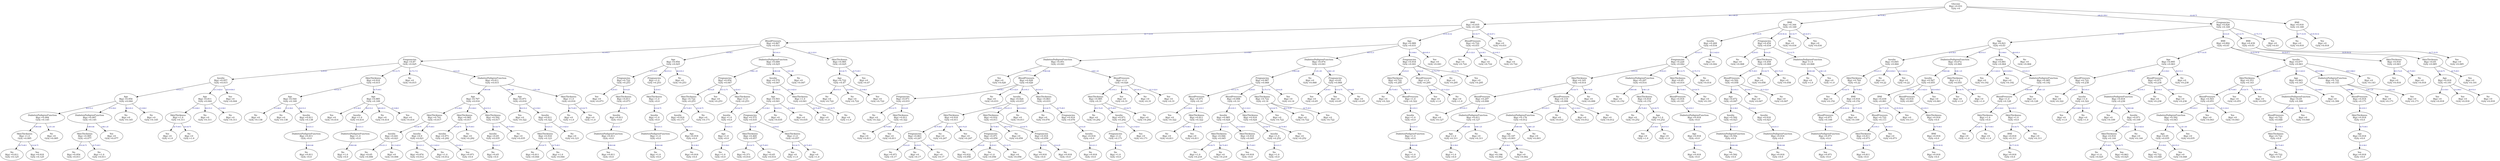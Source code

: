 // The Round Table
digraph "diabetes decision tree" {
	b [label="BMI
B(p) =0.935
G(A) =0.169"]
	a [label="Glucose
B(p) =0.931
G(A) =0"]
	a -> b [label="99.5-149.25" fontcolor=darkblue fontsize=10]
	c [label="BMI
B(p) =0.344
G(A) =0.169"]
	a [label="Glucose
B(p) =0.931
G(A) =0"]
	a -> c [label="49.75-99.5" fontcolor=darkblue fontsize=10]
	d [label="Pregnancies
B(p) =0.826
G(A) =0.169"]
	a [label="Glucose
B(p) =0.931
G(A) =0"]
	a -> d [label="149.25-199.0" fontcolor=darkblue fontsize=10]
	e [label="BMI
B(p) =0.918
G(A) =0.169"]
	a [label="Glucose
B(p) =0.931
G(A) =0"]
	a -> e [label="0.0-49.75" fontcolor=darkblue fontsize=10]
	f [label="BloodPressure
B(p) =0.867
G(A) =0.031"]
	b -> f [label="16.77-33.55" fontcolor=darkblue fontsize=10]
	g [label="Age
B(p) =0.989
G(A) =0.031"]
	b -> g [label="33.55-50.32" fontcolor=darkblue fontsize=10]
	h [label="BloodPressure
B(p) =0.722
G(A) =0.031"]
	b -> h [label="0.0-16.77" fontcolor=darkblue fontsize=10]
	i [label="Yes
B(p) =0
G(A) =0.031"]
	b -> i [label="50.32-67.1" fontcolor=darkblue fontsize=10]
	j [label="Insulin
B(p) =0.269
G(A) =0.034"]
	c -> j [label="16.77-33.55" fontcolor=darkblue fontsize=10]
	k [label="Pregnancies
B(p) =0.454
G(A) =0.034"]
	c -> k [label="33.55-50.32" fontcolor=darkblue fontsize=10]
	l [label="No
B(p) =0
G(A) =0.034"]
	c -> l [label="0.0-16.77" fontcolor=darkblue fontsize=10]
	m [label="Yes
B(p) =0
G(A) =0.034"]
	c -> m [label="50.32-67.1" fontcolor=darkblue fontsize=10]
	n [label="Age
B(p) =0.821
G(A) =0.03"]
	d -> n [label="4.25-8.5" fontcolor=darkblue fontsize=10]
	o [label="BMI
B(p) =0.892
G(A) =0.03"]
	d -> o [label="0.0-4.25" fontcolor=darkblue fontsize=10]
	p [label="BMI
B(p) =0.439
G(A) =0.03"]
	d -> p [label="8.5-12.75" fontcolor=darkblue fontsize=10]
	q [label="Yes
B(p) =0
G(A) =0.03"]
	d -> q [label="12.75-17.0" fontcolor=darkblue fontsize=10]
	r [label="No
B(p) =0
G(A) =0.918"]
	e -> r [label="16.77-33.55" fontcolor=darkblue fontsize=10]
	s [label="Yes
B(p) =0
G(A) =0.918"]
	e -> s [label="33.55-50.32" fontcolor=darkblue fontsize=10]
	t [label="Pregnancies
B(p) =0.87
G(A) =0.025"]
	f -> t [label="61.0-91.5" fontcolor=darkblue fontsize=10]
	u [label="Age
B(p) =0.954
G(A) =0.025"]
	f -> u [label="0.0-30.5" fontcolor=darkblue fontsize=10]
	v [label="DiabetesPedigreeFunction
B(p) =0.689
G(A) =0.025"]
	f -> v [label="30.5-61.0" fontcolor=darkblue fontsize=10]
	w [label="SkinThickness
B(p) =0.985
G(A) =0.025"]
	f -> w [label="91.5-122.0" fontcolor=darkblue fontsize=10]
	x [label="DiabetesPedigreeFunction
B(p) =0.951
G(A) =0.041"]
	g -> x [label="21.0-36.0" fontcolor=darkblue fontsize=10]
	y [label="DiabetesPedigreeFunction
B(p) =0.974
G(A) =0.041"]
	g -> y [label="36.0-51.0" fontcolor=darkblue fontsize=10]
	z [label="Pregnancies
B(p) =0.918
G(A) =0.041"]
	g -> z [label="51.0-66.0" fontcolor=darkblue fontsize=10]
	"{" [label="Yes
B(p) =0
G(A) =0.041"]
	g -> "{" [label="66.0-81.0" fontcolor=darkblue fontsize=10]
	"|" [label="Yes
B(p) =0
G(A) =0.722"]
	h -> "|" [label="91.5-122.0" fontcolor=darkblue fontsize=10]
	"}" [label="No
B(p) =0
G(A) =0.722"]
	h -> "}" [label="0.0-30.5" fontcolor=darkblue fontsize=10]
	"~" [label="No
B(p) =0
G(A) =0.722"]
	h -> "~" [label="61.0-91.5" fontcolor=darkblue fontsize=10]
	"" [label="Pregnancies
B(p) =0.229
G(A) =0.042"]
	j -> "" [label="0.0-211.5" fontcolor=darkblue fontsize=10]
	"" [label="Yes
B(p) =0
G(A) =0.042"]
	j -> "" [label="211.5-423.0" fontcolor=darkblue fontsize=10]
	"" [label="No
B(p) =0
G(A) =0.068"]
	k -> "" [label="4.25-8.5" fontcolor=darkblue fontsize=10]
	"" [label="SkinThickness
B(p) =0.459
G(A) =0.068"]
	k -> "" [label="0.0-4.25" fontcolor=darkblue fontsize=10]
	"" [label="DiabetesPedigreeFunction
B(p) =1.0
G(A) =0.068"]
	k -> "" [label="8.5-12.75" fontcolor=darkblue fontsize=10]
	"" [label="Insulin
B(p) =0.845
G(A) =0.064"]
	n -> "" [label="21.0-36.0" fontcolor=darkblue fontsize=10]
	"" [label="DiabetesPedigreeFunction
B(p) =0.672
G(A) =0.064"]
	n -> "" [label="36.0-51.0" fontcolor=darkblue fontsize=10]
	"" [label="Insulin
B(p) =0.881
G(A) =0.064"]
	n -> "" [label="51.0-66.0" fontcolor=darkblue fontsize=10]
	"" [label="No
B(p) =0
G(A) =0.064"]
	n -> "" [label="66.0-81.0" fontcolor=darkblue fontsize=10]
	"" [label="Age
B(p) =0.995
G(A) =0.063"]
	o -> "" [label="16.77-33.55" fontcolor=darkblue fontsize=10]
	"" [label="Insulin
B(p) =0.677
G(A) =0.063"]
	o -> "" [label="33.55-50.32" fontcolor=darkblue fontsize=10]
	"" [label="SkinThickness
B(p) =0.918
G(A) =0.063"]
	o -> "" [label="50.32-67.1" fontcolor=darkblue fontsize=10]
	"" [label="SkinThickness
B(p) =0.65
G(A) =0.085"]
	p -> "" [label="33.55-50.32" fontcolor=darkblue fontsize=10]
	"" [label="Yes
B(p) =0
G(A) =0.085"]
	p -> "" [label="16.77-33.55" fontcolor=darkblue fontsize=10]
	"" [label="Insulin
B(p) =0.957
G(A) =0.015"]
	t -> "" [label="4.25-8.5" fontcolor=darkblue fontsize=10]
	"" [label="SkinThickness
B(p) =0.918
G(A) =0.015"]
	t -> "" [label="8.5-12.75" fontcolor=darkblue fontsize=10]
	"" [label="No
B(p) =0
G(A) =0.015"]
	t -> "" [label="12.75-17.0" fontcolor=darkblue fontsize=10]
	"" [label="DiabetesPedigreeFunction
B(p) =0.811
G(A) =0.015"]
	t -> "" [label="0.0-4.25" fontcolor=darkblue fontsize=10]
	"" [label="Pregnancies
B(p) =0.722
G(A) =0.253"]
	u -> "" [label="21.0-36.0" fontcolor=darkblue fontsize=10]
	"" [label="Pregnancies
B(p) =1.0
G(A) =0.253"]
	u -> "" [label="36.0-51.0" fontcolor=darkblue fontsize=10]
	"" [label="No
B(p) =0
G(A) =0.253"]
	u -> "" [label="66.0-81.0" fontcolor=darkblue fontsize=10]
	"" [label="Pregnancies
B(p) =0.954
G(A) =0.047"]
	v -> "" [label="0.66-1.25" fontcolor=darkblue fontsize=10]
	"" [label="Insulin
B(p) =0.579
G(A) =0.047"]
	v -> "" [label="0.08-0.66" fontcolor=darkblue fontsize=10]
	"" [label="No
B(p) =0
G(A) =0.047"]
	v -> "" [label="1.25-1.83" fontcolor=darkblue fontsize=10]
	"" [label="Age
B(p) =0.722
G(A) =0.47"]
	w -> "" [label="0.0-24.75" fontcolor=darkblue fontsize=10]
	"" [label="Yes
B(p) =0
G(A) =0.47"]
	w -> "" [label="24.75-49.5" fontcolor=darkblue fontsize=10]
	"" [label="Yes
B(p) =0
G(A) =0.026"]
	x -> "" [label="1.83-2.42" fontcolor=darkblue fontsize=10]
	"" [label="BloodPressure
B(p) =0.928
G(A) =0.026"]
	x -> "" [label="0.08-0.66" fontcolor=darkblue fontsize=10]
	"" [label="BloodPressure
B(p) =1.0
G(A) =0.026"]
	x -> "" [label="0.66-1.25" fontcolor=darkblue fontsize=10]
	"" [label="Pregnancies
B(p) =0.987
G(A) =0.068"]
	y -> "" [label="0.08-0.66" fontcolor=darkblue fontsize=10]
	"" [label="No
B(p) =0
G(A) =0.068"]
	y -> "" [label="1.25-1.83" fontcolor=darkblue fontsize=10]
	"" [label="Pregnancies
B(p) =0.65
G(A) =0.068"]
	y -> "" [label="0.66-1.25" fontcolor=darkblue fontsize=10]
	"" [label="SkinThickness
B(p) =0.722
G(A) =0.295"]
	z -> "" [label="4.25-8.5" fontcolor=darkblue fontsize=10]
	" " [label="BloodPressure
B(p) =1.0
G(A) =0.295"]
	z -> " " [label="0.0-4.25" fontcolor=darkblue fontsize=10]
	"¡" [label="No
B(p) =0
G(A) =0.295"]
	z -> "¡" [label="12.75-17.0" fontcolor=darkblue fontsize=10]
	"¢" [label="Yes
B(p) =0
G(A) =0.295"]
	z -> "¢" [label="8.5-12.75" fontcolor=darkblue fontsize=10]
	"£" [label="SkinThickness
B(p) =0.165
G(A) =0.014"]
	"" -> "£" [label="0.0-4.25" fontcolor=darkblue fontsize=10]
	"¤" [label="DiabetesPedigreeFunction
B(p) =0.297
G(A) =0.014"]
	"" -> "¤" [label="4.25-8.5" fontcolor=darkblue fontsize=10]
	"¥" [label="SkinThickness
B(p) =0.65
G(A) =0.014"]
	"" -> "¥" [label="8.5-12.75" fontcolor=darkblue fontsize=10]
	"¦" [label="No
B(p) =0
G(A) =0.014"]
	"" -> "¦" [label="12.75-17.0" fontcolor=darkblue fontsize=10]
	"§" [label="BloodPressure
B(p) =0.592
G(A) =0.058"]
	"" -> "§" [label="24.75-49.5" fontcolor=darkblue fontsize=10]
	"¨" [label="No
B(p) =0
G(A) =0.058"]
	"" -> "¨" [label="0.0-24.75" fontcolor=darkblue fontsize=10]
	"©" [label="No
B(p) =0
G(A) =0.058"]
	"" -> "©" [label="49.5-74.25" fontcolor=darkblue fontsize=10]
	"ª" [label="No
B(p) =0
G(A) =1.0"]
	"" -> "ª" [label="0.08-0.66" fontcolor=darkblue fontsize=10]
	"«" [label="Yes
B(p) =0
G(A) =1.0"]
	"" -> "«" [label="0.66-1.25" fontcolor=darkblue fontsize=10]
	"¬" [label="SkinThickness
B(p) =0.764
G(A) =0.22"]
	"" -> "¬" [label="0.0-211.5" fontcolor=darkblue fontsize=10]
	"­" [label="No
B(p) =0
G(A) =0.22"]
	"" -> "­" [label="423.0-634.5" fontcolor=darkblue fontsize=10]
	"®" [label="Yes
B(p) =0
G(A) =0.22"]
	"" -> "®" [label="211.5-423.0" fontcolor=darkblue fontsize=10]
	"¯" [label="Insulin
B(p) =0.567
G(A) =0.055"]
	"" -> "¯" [label="0.08-0.66" fontcolor=darkblue fontsize=10]
	"°" [label="SkinThickness
B(p) =1.0
G(A) =0.055"]
	"" -> "°" [label="0.66-1.25" fontcolor=darkblue fontsize=10]
	"±" [label="Yes
B(p) =0
G(A) =0.192"]
	"" -> "±" [label="211.5-423.0" fontcolor=darkblue fontsize=10]
	"²" [label="Yes
B(p) =0
G(A) =0.192"]
	"" -> "²" [label="423.0-634.5" fontcolor=darkblue fontsize=10]
	"³" [label="DiabetesPedigreeFunction
B(p) =0.985
G(A) =0.192"]
	"" -> "³" [label="0.0-211.5" fontcolor=darkblue fontsize=10]
	"´" [label="BloodPressure
B(p) =0.722
G(A) =0.238"]
	"" -> "´" [label="51.0-66.0" fontcolor=darkblue fontsize=10]
	"µ" [label="BloodPressure
B(p) =0.971
G(A) =0.238"]
	"" -> "µ" [label="21.0-36.0" fontcolor=darkblue fontsize=10]
	"¶" [label="No
B(p) =0
G(A) =0.238"]
	"" -> "¶" [label="36.0-51.0" fontcolor=darkblue fontsize=10]
	"·" [label="SkinThickness
B(p) =0.353
G(A) =0.143"]
	"" -> "·" [label="0.0-211.5" fontcolor=darkblue fontsize=10]
	"¸" [label="Age
B(p) =0.863
G(A) =0.143"]
	"" -> "¸" [label="211.5-423.0" fontcolor=darkblue fontsize=10]
	"¹" [label="DiabetesPedigreeFunction
B(p) =0.722
G(A) =0.143"]
	"" -> "¹" [label="423.0-634.5" fontcolor=darkblue fontsize=10]
	"º" [label="No
B(p) =0
G(A) =0.143"]
	"" -> "º" [label="634.5-846.0" fontcolor=darkblue fontsize=10]
	"»" [label="Yes
B(p) =0
G(A) =0.918"]
	"" -> "»" [label="49.5-74.25" fontcolor=darkblue fontsize=10]
	"¼" [label="No
B(p) =0
G(A) =0.918"]
	"" -> "¼" [label="24.75-49.5" fontcolor=darkblue fontsize=10]
	"½" [label="Age
B(p) =0.918
G(A) =0.191"]
	"" -> "½" [label="0.0-24.75" fontcolor=darkblue fontsize=10]
	"¾" [label="Yes
B(p) =0
G(A) =0.191"]
	"" -> "¾" [label="24.75-49.5" fontcolor=darkblue fontsize=10]
	"¿" [label="Age
B(p) =0.954
G(A) =0.044"]
	"" -> "¿" [label="0.0-211.5" fontcolor=darkblue fontsize=10]
	"À" [label="Age
B(p) =0.811
G(A) =0.044"]
	"" -> "À" [label="211.5-423.0" fontcolor=darkblue fontsize=10]
	"Á" [label="Yes
B(p) =0
G(A) =0.044"]
	"" -> "Á" [label="423.0-634.5" fontcolor=darkblue fontsize=10]
	"Â" [label="Age
B(p) =0.544
G(A) =0.169"]
	"" -> "Â" [label="0.0-24.75" fontcolor=darkblue fontsize=10]
	"Ã" [label="Age
B(p) =0.985
G(A) =0.169"]
	"" -> "Ã" [label="24.75-49.5" fontcolor=darkblue fontsize=10]
	"Ä" [label="Age
B(p) =0.767
G(A) =0.016"]
	"" -> "Ä" [label="0.08-0.66" fontcolor=darkblue fontsize=10]
	"Å" [label="Age
B(p) =0.971
G(A) =0.016"]
	"" -> "Å" [label="0.66-1.25" fontcolor=darkblue fontsize=10]
	"Æ" [label="SkinThickness
B(p) =1.0
G(A) =0.016"]
	"" -> "Æ" [label="1.25-1.83" fontcolor=darkblue fontsize=10]
	"Ç" [label="Yes
B(p) =0
G(A) =0.073"]
	"" -> "Ç" [label="4.25-8.5" fontcolor=darkblue fontsize=10]
	"È" [label="SkinThickness
B(p) =0.811
G(A) =0.073"]
	"" -> "È" [label="0.0-4.25" fontcolor=darkblue fontsize=10]
	"É" [label="SkinThickness
B(p) =1.0
G(A) =0.0"]
	"" -> "É" [label="4.25-8.5" fontcolor=darkblue fontsize=10]
	"Ê" [label="SkinThickness
B(p) =0.722
G(A) =0.253"]
	"" -> "Ê" [label="0.0-4.25" fontcolor=darkblue fontsize=10]
	"Ë" [label="Yes
B(p) =0
G(A) =0.253"]
	"" -> "Ë" [label="8.5-12.75" fontcolor=darkblue fontsize=10]
	"Ì" [label="SkinThickness
B(p) =1.0
G(A) =0.253"]
	"" -> "Ì" [label="4.25-8.5" fontcolor=darkblue fontsize=10]
	"Í" [label="Age
B(p) =0.503
G(A) =0.041"]
	"" -> "Í" [label="0.0-211.5" fontcolor=darkblue fontsize=10]
	"Î" [label="SkinThickness
B(p) =1.0
G(A) =0.041"]
	"" -> "Î" [label="211.5-423.0" fontcolor=darkblue fontsize=10]
	"Ï" [label="No
B(p) =0
G(A) =0.722"]
	"" -> "Ï" [label="36.0-51.0" fontcolor=darkblue fontsize=10]
	"Ð" [label="No
B(p) =0
G(A) =0.722"]
	"" -> "Ð" [label="21.0-36.0" fontcolor=darkblue fontsize=10]
	"Ñ" [label="Yes
B(p) =0
G(A) =0.722"]
	"" -> "Ñ" [label="51.0-66.0" fontcolor=darkblue fontsize=10]
	"Ò" [label="Pregnancies
B(p) =0.971
G(A) =0.033"]
	"" -> "Ò" [label="0.0-30.5" fontcolor=darkblue fontsize=10]
	"Ó" [label="No
B(p) =0
G(A) =0.033"]
	"" -> "Ó" [label="91.5-122.0" fontcolor=darkblue fontsize=10]
	"Ô" [label="Insulin
B(p) =0.924
G(A) =0.033"]
	"" -> "Ô" [label="61.0-91.5" fontcolor=darkblue fontsize=10]
	"Õ" [label="SkinThickness
B(p) =0.863
G(A) =0.033"]
	"" -> "Õ" [label="30.5-61.0" fontcolor=darkblue fontsize=10]
	"Ö" [label="SkinThickness
B(p) =0.985
G(A) =0.31"]
	"" -> "Ö" [label="61.0-91.5" fontcolor=darkblue fontsize=10]
	"×" [label="Yes
B(p) =0
G(A) =0.31"]
	"" -> "×" [label="0.0-30.5" fontcolor=darkblue fontsize=10]
	"Ø" [label="No
B(p) =0
G(A) =0.31"]
	"" -> "Ø" [label="30.5-61.0" fontcolor=darkblue fontsize=10]
	"Ù" [label="Yes
B(p) =0
G(A) =0.31"]
	"" -> "Ù" [label="91.5-122.0" fontcolor=darkblue fontsize=10]
	"Ú" [label="BloodPressure
B(p) =0.971
G(A) =0.14"]
	"" -> "Ú" [label="8.5-12.75" fontcolor=darkblue fontsize=10]
	"Û" [label="BloodPressure
B(p) =0.998
G(A) =0.14"]
	"" -> "Û" [label="4.25-8.5" fontcolor=darkblue fontsize=10]
	"Ü" [label="SkinThickness
B(p) =0.722
G(A) =0.14"]
	"" -> "Ü" [label="12.75-17.0" fontcolor=darkblue fontsize=10]
	"Ý" [label="Yes
B(p) =0
G(A) =0.14"]
	"" -> "Ý" [label="0.0-4.25" fontcolor=darkblue fontsize=10]
	"Þ" [label="Yes
B(p) =0
G(A) =0.65"]
	"" -> "Þ" [label="4.25-8.5" fontcolor=darkblue fontsize=10]
	"ß" [label="Yes
B(p) =0
G(A) =0.65"]
	"" -> "ß" [label="8.5-12.75" fontcolor=darkblue fontsize=10]
	"à" [label="No
B(p) =0
G(A) =0.65"]
	"" -> "à" [label="0.0-4.25" fontcolor=darkblue fontsize=10]
	"á" [label="No
B(p) =0
G(A) =0.322"]
	"" -> "á" [label="24.75-49.5" fontcolor=darkblue fontsize=10]
	"â" [label="BloodPressure
B(p) =1.0
G(A) =0.322"]
	"" -> "â" [label="0.0-24.75" fontcolor=darkblue fontsize=10]
	"ã" [label="Yes
B(p) =0
G(A) =1.0"]
	" " -> "ã" [label="61.0-91.5" fontcolor=darkblue fontsize=10]
	"ä" [label="No
B(p) =0
G(A) =1.0"]
	" " -> "ä" [label="91.5-122.0" fontcolor=darkblue fontsize=10]
	"å" [label="BloodPressure
B(p) =0.297
G(A) =0.006"]
	"£" -> "å" [label="24.75-49.5" fontcolor=darkblue fontsize=10]
	"æ" [label="BloodPressure
B(p) =0.119
G(A) =0.006"]
	"£" -> "æ" [label="0.0-24.75" fontcolor=darkblue fontsize=10]
	"ç" [label="No
B(p) =0
G(A) =0.006"]
	"£" -> "ç" [label="49.5-74.25" fontcolor=darkblue fontsize=10]
	"è" [label="No
B(p) =0
G(A) =0.152"]
	"¤" -> "è" [label="0.08-0.66" fontcolor=darkblue fontsize=10]
	"é" [label="SkinThickness
B(p) =0.918
G(A) =0.152"]
	"¤" -> "é" [label="0.66-1.25" fontcolor=darkblue fontsize=10]
	"ê" [label="BloodPressure
B(p) =0.918
G(A) =0.191"]
	"¥" -> "ê" [label="24.75-49.5" fontcolor=darkblue fontsize=10]
	"ë" [label="No
B(p) =0
G(A) =0.191"]
	"¥" -> "ë" [label="0.0-24.75" fontcolor=darkblue fontsize=10]
	"ì" [label="Age
B(p) =0.672
G(A) =0.047"]
	"§" -> "ì" [label="61.0-91.5" fontcolor=darkblue fontsize=10]
	"í" [label="No
B(p) =0
G(A) =0.047"]
	"§" -> "í" [label="30.5-61.0" fontcolor=darkblue fontsize=10]
	"î" [label="No
B(p) =0
G(A) =0.047"]
	"§" -> "î" [label="91.5-122.0" fontcolor=darkblue fontsize=10]
	"ï" [label="Yes
B(p) =0
G(A) =0.152"]
	"¬" -> "ï" [label="0.0-24.75" fontcolor=darkblue fontsize=10]
	"ð" [label="BMI
B(p) =0.918
G(A) =0.152"]
	"¬" -> "ð" [label="24.75-49.5" fontcolor=darkblue fontsize=10]
	"ñ" [label="BMI
B(p) =0.439
G(A) =0.061"]
	"¯" -> "ñ" [label="0.0-211.5" fontcolor=darkblue fontsize=10]
	"ò" [label="BloodPressure
B(p) =0.918
G(A) =0.061"]
	"¯" -> "ò" [label="211.5-423.0" fontcolor=darkblue fontsize=10]
	"ó" [label="Yes
B(p) =0
G(A) =0.061"]
	"¯" -> "ó" [label="423.0-634.5" fontcolor=darkblue fontsize=10]
	"ô" [label="Yes
B(p) =0
G(A) =1.0"]
	"°" -> "ô" [label="0.0-24.75" fontcolor=darkblue fontsize=10]
	"õ" [label="No
B(p) =0
G(A) =1.0"]
	"°" -> "õ" [label="24.75-49.5" fontcolor=darkblue fontsize=10]
	"ö" [label="BloodPressure
B(p) =1.0
G(A) =0.128"]
	"³" -> "ö" [label="0.08-0.66" fontcolor=darkblue fontsize=10]
	"÷" [label="Yes
B(p) =0
G(A) =0.128"]
	"³" -> "÷" [label="0.66-1.25" fontcolor=darkblue fontsize=10]
	"ø" [label="Yes
B(p) =0
G(A) =0.322"]
	"´" -> "ø" [label="61.0-91.5" fontcolor=darkblue fontsize=10]
	"ù" [label="Insulin
B(p) =1.0
G(A) =0.322"]
	"´" -> "ù" [label="30.5-61.0" fontcolor=darkblue fontsize=10]
	"ú" [label="DiabetesPedigreeFunction
B(p) =0.918
G(A) =0.236"]
	"µ" -> "ú" [label="61.0-91.5" fontcolor=darkblue fontsize=10]
	"û" [label="No
B(p) =0
G(A) =0.236"]
	"µ" -> "û" [label="30.5-61.0" fontcolor=darkblue fontsize=10]
	"ü" [label="Yes
B(p) =0
G(A) =0.236"]
	"µ" -> "ü" [label="0.0-30.5" fontcolor=darkblue fontsize=10]
	"ý" [label="BloodPressure
B(p) =0.503
G(A) =0.051"]
	"·" -> "ý" [label="24.75-49.5" fontcolor=darkblue fontsize=10]
	"þ" [label="Yes
B(p) =0
G(A) =0.051"]
	"·" -> "þ" [label="0.0-24.75" fontcolor=darkblue fontsize=10]
	"ÿ" [label="Yes
B(p) =0
G(A) =0.051"]
	"·" -> "ÿ" [label="74.25-99.0" fontcolor=darkblue fontsize=10]
	"Ā" [label="DiabetesPedigreeFunction
B(p) =0.65
G(A) =0.306"]
	"¸" -> "Ā" [label="21.0-36.0" fontcolor=darkblue fontsize=10]
	"ā" [label="No
B(p) =0
G(A) =0.306"]
	"¸" -> "ā" [label="51.0-66.0" fontcolor=darkblue fontsize=10]
	"Ă" [label="BloodPressure
B(p) =0.918
G(A) =0.171"]
	"¹" -> "Ă" [label="0.08-0.66" fontcolor=darkblue fontsize=10]
	"ă" [label="Yes
B(p) =0
G(A) =0.171"]
	"¹" -> "ă" [label="0.66-1.25" fontcolor=darkblue fontsize=10]
	"Ą" [label="Yes
B(p) =0
G(A) =0.171"]
	"¹" -> "Ą" [label="1.83-2.42" fontcolor=darkblue fontsize=10]
	"ą" [label="Yes
B(p) =0
G(A) =0.918"]
	"½" -> "ą" [label="21.0-36.0" fontcolor=darkblue fontsize=10]
	"Ć" [label="Yes
B(p) =0
G(A) =0.918"]
	"½" -> "Ć" [label="51.0-66.0" fontcolor=darkblue fontsize=10]
	"ć" [label="No
B(p) =0
G(A) =0.918"]
	"½" -> "ć" [label="36.0-51.0" fontcolor=darkblue fontsize=10]
	"Ĉ" [label="DiabetesPedigreeFunction
B(p) =0.994
G(A) =0.145"]
	"¿" -> "Ĉ" [label="36.0-51.0" fontcolor=darkblue fontsize=10]
	"ĉ" [label="DiabetesPedigreeFunction
B(p) =0.997
G(A) =0.145"]
	"¿" -> "ĉ" [label="21.0-36.0" fontcolor=darkblue fontsize=10]
	"Ċ" [label="No
B(p) =0
G(A) =0.145"]
	"¿" -> "Ċ" [label="66.0-81.0" fontcolor=darkblue fontsize=10]
	"ċ" [label="No
B(p) =0
G(A) =0.145"]
	"¿" -> "ċ" [label="51.0-66.0" fontcolor=darkblue fontsize=10]
	"Č" [label="SkinThickness
B(p) =1.0
G(A) =0.311"]
	"À" -> "Č" [label="51.0-66.0" fontcolor=darkblue fontsize=10]
	"č" [label="No
B(p) =0
G(A) =0.311"]
	"À" -> "č" [label="36.0-51.0" fontcolor=darkblue fontsize=10]
	"Ď" [label="No
B(p) =0
G(A) =0.311"]
	"À" -> "Ď" [label="21.0-36.0" fontcolor=darkblue fontsize=10]
	"ď" [label="No
B(p) =0
G(A) =0.138"]
	"Â" -> "ď" [label="51.0-66.0" fontcolor=darkblue fontsize=10]
	"Đ" [label="No
B(p) =0
G(A) =0.138"]
	"Â" -> "Đ" [label="21.0-36.0" fontcolor=darkblue fontsize=10]
	"đ" [label="Insulin
B(p) =0.811
G(A) =0.138"]
	"Â" -> "đ" [label="36.0-51.0" fontcolor=darkblue fontsize=10]
	"Ē" [label="Yes
B(p) =0
G(A) =0.414"]
	"Ã" -> "Ē" [label="21.0-36.0" fontcolor=darkblue fontsize=10]
	"ē" [label="Insulin
B(p) =1.0
G(A) =0.414"]
	"Ã" -> "ē" [label="36.0-51.0" fontcolor=darkblue fontsize=10]
	"Ĕ" [label="No
B(p) =0
G(A) =0.414"]
	"Ã" -> "Ĕ" [label="66.0-81.0" fontcolor=darkblue fontsize=10]
	"ĕ" [label="Yes
B(p) =0
G(A) =0.414"]
	"Ã" -> "ĕ" [label="51.0-66.0" fontcolor=darkblue fontsize=10]
	"Ė" [label="SkinThickness
B(p) =0.741
G(A) =0.017"]
	"Ä" -> "Ė" [label="21.0-36.0" fontcolor=darkblue fontsize=10]
	"ė" [label="SkinThickness
B(p) =0.985
G(A) =0.017"]
	"Ä" -> "ė" [label="51.0-66.0" fontcolor=darkblue fontsize=10]
	"Ę" [label="SkinThickness
B(p) =0.592
G(A) =0.017"]
	"Ä" -> "Ę" [label="36.0-51.0" fontcolor=darkblue fontsize=10]
	"ę" [label="Yes
B(p) =0
G(A) =0.322"]
	"Å" -> "ę" [label="36.0-51.0" fontcolor=darkblue fontsize=10]
	"Ě" [label="Insulin
B(p) =0.811
G(A) =0.322"]
	"Å" -> "Ě" [label="21.0-36.0" fontcolor=darkblue fontsize=10]
	"ě" [label="No
B(p) =0
G(A) =1.0"]
	"Æ" -> "ě" [label="24.75-49.5" fontcolor=darkblue fontsize=10]
	"Ĝ" [label="Yes
B(p) =0
G(A) =1.0"]
	"Æ" -> "Ĝ" [label="0.0-24.75" fontcolor=darkblue fontsize=10]
	"ĝ" [label="Insulin
B(p) =0.811
G(A) =0.0"]
	"È" -> "ĝ" [label="0.0-24.75" fontcolor=darkblue fontsize=10]
	"Ğ" [label="Insulin
B(p) =1.0
G(A) =0.0"]
	"É" -> "Ğ" [label="0.0-24.75" fontcolor=darkblue fontsize=10]
	"ğ" [label="Insulin
B(p) =0.918
G(A) =0.171"]
	"Ê" -> "ğ" [label="24.75-49.5" fontcolor=darkblue fontsize=10]
	"Ġ" [label="No
B(p) =0
G(A) =0.171"]
	"Ê" -> "Ġ" [label="0.0-24.75" fontcolor=darkblue fontsize=10]
	"ġ" [label="Insulin
B(p) =1.0
G(A) =0.0"]
	"Ì" -> "ġ" [label="0.0-24.75" fontcolor=darkblue fontsize=10]
	"Ģ" [label="Pregnancies
B(p) =0.575
G(A) =0.035"]
	"Í" -> "Ģ" [label="21.0-36.0" fontcolor=darkblue fontsize=10]
	"ģ" [label="No
B(p) =0
G(A) =0.035"]
	"Í" -> "ģ" [label="36.0-51.0" fontcolor=darkblue fontsize=10]
	"Ĥ" [label="No
B(p) =0
G(A) =0.035"]
	"Í" -> "Ĥ" [label="51.0-66.0" fontcolor=darkblue fontsize=10]
	"ĥ" [label="Yes
B(p) =0
G(A) =1.0"]
	"Î" -> "ĥ" [label="24.75-49.5" fontcolor=darkblue fontsize=10]
	"Ħ" [label="No
B(p) =0
G(A) =1.0"]
	"Î" -> "Ħ" [label="0.0-24.75" fontcolor=darkblue fontsize=10]
	"ħ" [label="No
B(p) =0
G(A) =0.322"]
	"Ò" -> "ħ" [label="8.5-12.75" fontcolor=darkblue fontsize=10]
	"Ĩ" [label="SkinThickness
B(p) =0.811
G(A) =0.322"]
	"Ò" -> "Ĩ" [label="0.0-4.25" fontcolor=darkblue fontsize=10]
	"ĩ" [label="SkinThickness
B(p) =0.918
G(A) =0.011"]
	"Ô" -> "ĩ" [label="211.5-423.0" fontcolor=darkblue fontsize=10]
	"Ī" [label="SkinThickness
B(p) =0.932
G(A) =0.011"]
	"Ô" -> "Ī" [label="0.0-211.5" fontcolor=darkblue fontsize=10]
	"ī" [label="No
B(p) =0
G(A) =0.011"]
	"Ô" -> "ī" [label="423.0-634.5" fontcolor=darkblue fontsize=10]
	"Ĭ" [label="No
B(p) =0
G(A) =0.076"]
	"Õ" -> "Ĭ" [label="0.0-24.75" fontcolor=darkblue fontsize=10]
	"ĭ" [label="Pregnancies
B(p) =0.918
G(A) =0.076"]
	"Õ" -> "ĭ" [label="24.75-49.5" fontcolor=darkblue fontsize=10]
	"Į" [label="No
B(p) =0
G(A) =0.292"]
	"Ö" -> "Į" [label="49.5-74.25" fontcolor=darkblue fontsize=10]
	"į" [label="Insulin
B(p) =0.971
G(A) =0.292"]
	"Ö" -> "į" [label="24.75-49.5" fontcolor=darkblue fontsize=10]
	"İ" [label="No
B(p) =0
G(A) =0.292"]
	"Ö" -> "İ" [label="0.0-24.75" fontcolor=darkblue fontsize=10]
	"ı" [label="Yes
B(p) =0
G(A) =0.322"]
	"Ú" -> "ı" [label="91.5-122.0" fontcolor=darkblue fontsize=10]
	"Ĳ" [label="SkinThickness
B(p) =0.811
G(A) =0.322"]
	"Ú" -> "Ĳ" [label="61.0-91.5" fontcolor=darkblue fontsize=10]
	"ĳ" [label="Insulin
B(p) =0.985
G(A) =0.024"]
	"Û" -> "ĳ" [label="61.0-91.5" fontcolor=darkblue fontsize=10]
	"Ĵ" [label="SkinThickness
B(p) =0.918
G(A) =0.024"]
	"Û" -> "Ĵ" [label="91.5-122.0" fontcolor=darkblue fontsize=10]
	"ĵ" [label="Yes
B(p) =0
G(A) =0.722"]
	"Ü" -> "ĵ" [label="0.0-24.75" fontcolor=darkblue fontsize=10]
	"Ķ" [label="No
B(p) =0
G(A) =0.722"]
	"Ü" -> "Ķ" [label="49.5-74.25" fontcolor=darkblue fontsize=10]
	"ķ" [label="Yes
B(p) =0
G(A) =0.722"]
	"Ü" -> "ķ" [label="24.75-49.5" fontcolor=darkblue fontsize=10]
	"ĸ" [label="Insulin
B(p) =1.0
G(A) =0.0"]
	"â" -> "ĸ" [label="61.0-91.5" fontcolor=darkblue fontsize=10]
	"Ĺ" [label="No
B(p) =0
G(A) =0.127"]
	"å" -> "Ĺ" [label="61.0-91.5" fontcolor=darkblue fontsize=10]
	"ĺ" [label="DiabetesPedigreeFunction
B(p) =0.811
G(A) =0.127"]
	"å" -> "ĺ" [label="30.5-61.0" fontcolor=darkblue fontsize=10]
	"Ļ" [label="DiabetesPedigreeFunction
B(p) =0.176
G(A) =0.012"]
	"æ" -> "Ļ" [label="61.0-91.5" fontcolor=darkblue fontsize=10]
	"ļ" [label="No
B(p) =0
G(A) =0.012"]
	"æ" -> "ļ" [label="30.5-61.0" fontcolor=darkblue fontsize=10]
	"Ľ" [label="No
B(p) =0
G(A) =0.012"]
	"æ" -> "Ľ" [label="91.5-122.0" fontcolor=darkblue fontsize=10]
	"ľ" [label="No
B(p) =0
G(A) =0.012"]
	"æ" -> "ľ" [label="0.0-30.5" fontcolor=darkblue fontsize=10]
	"Ŀ" [label="No
B(p) =0
G(A) =0.252"]
	"é" -> "Ŀ" [label="24.75-49.5" fontcolor=darkblue fontsize=10]
	"ŀ" [label="Age
B(p) =1.0
G(A) =0.252"]
	"é" -> "ŀ" [label="0.0-24.75" fontcolor=darkblue fontsize=10]
	"Ł" [label="DiabetesPedigreeFunction
B(p) =0.918
G(A) =0.0"]
	"ê" -> "Ł" [label="61.0-91.5" fontcolor=darkblue fontsize=10]
	"ł" [label="Insulin
B(p) =0.592
G(A) =0.023"]
	"ì" -> "ł" [label="21.0-36.0" fontcolor=darkblue fontsize=10]
	"Ń" [label="Insulin
B(p) =0.918
G(A) =0.023"]
	"ì" -> "Ń" [label="36.0-51.0" fontcolor=darkblue fontsize=10]
	"ń" [label="BloodPressure
B(p) =0.971
G(A) =0.109"]
	"ð" -> "ń" [label="33.55-50.32" fontcolor=darkblue fontsize=10]
	"Ņ" [label="Yes
B(p) =0
G(A) =0.109"]
	"ð" -> "Ņ" [label="16.77-33.55" fontcolor=darkblue fontsize=10]
	"ņ" [label="BloodPressure
B(p) =0.722
G(A) =0.111"]
	"ñ" -> "ņ" [label="16.77-33.55" fontcolor=darkblue fontsize=10]
	"Ň" [label="Yes
B(p) =0
G(A) =0.111"]
	"ñ" -> "Ň" [label="33.55-50.32" fontcolor=darkblue fontsize=10]
	"ň" [label="SkinThickness
B(p) =0.918
G(A) =0.0"]
	"ò" -> "ň" [label="61.0-91.5" fontcolor=darkblue fontsize=10]
	"ŉ" [label="SkinThickness
B(p) =1.0
G(A) =0.0"]
	"ö" -> "ŉ" [label="91.5-122.0" fontcolor=darkblue fontsize=10]
	"Ŋ" [label="SkinThickness
B(p) =1.0
G(A) =0.0"]
	"ö" -> "Ŋ" [label="61.0-91.5" fontcolor=darkblue fontsize=10]
	"ŋ" [label="Yes
B(p) =0
G(A) =1.0"]
	"ù" -> "ŋ" [label="634.5-846.0" fontcolor=darkblue fontsize=10]
	"Ō" [label="No
B(p) =0
G(A) =1.0"]
	"ù" -> "Ō" [label="0.0-211.5" fontcolor=darkblue fontsize=10]
	"ō" [label="Yes
B(p) =0
G(A) =0.109"]
	"ú" -> "ō" [label="0.66-1.25" fontcolor=darkblue fontsize=10]
	"Ŏ" [label="Insulin
B(p) =0.971
G(A) =0.109"]
	"ú" -> "Ŏ" [label="0.08-0.66" fontcolor=darkblue fontsize=10]
	"ŏ" [label="DiabetesPedigreeFunction
B(p) =0.592
G(A) =0.043"]
	"ý" -> "ŏ" [label="61.0-91.5" fontcolor=darkblue fontsize=10]
	"Ő" [label="Yes
B(p) =0
G(A) =0.043"]
	"ý" -> "Ő" [label="30.5-61.0" fontcolor=darkblue fontsize=10]
	"ő" [label="Yes
B(p) =0
G(A) =0.043"]
	"ý" -> "ő" [label="91.5-122.0" fontcolor=darkblue fontsize=10]
	"Œ" [label="BloodPressure
B(p) =0.722
G(A) =0.048"]
	"Ā" -> "Œ" [label="0.08-0.66" fontcolor=darkblue fontsize=10]
	"œ" [label="Yes
B(p) =0
G(A) =0.048"]
	"Ā" -> "œ" [label="0.66-1.25" fontcolor=darkblue fontsize=10]
	"Ŕ" [label="SkinThickness
B(p) =0.918
G(A) =0.0"]
	"Ă" -> "Ŕ" [label="61.0-91.5" fontcolor=darkblue fontsize=10]
	"ŕ" [label="SkinThickness
B(p) =1.0
G(A) =0.085"]
	"Ĉ" -> "ŕ" [label="0.08-0.66" fontcolor=darkblue fontsize=10]
	"Ŗ" [label="No
B(p) =0
G(A) =0.085"]
	"Ĉ" -> "Ŗ" [label="1.25-1.83" fontcolor=darkblue fontsize=10]
	"ŗ" [label="SkinThickness
B(p) =0.985
G(A) =0.077"]
	"ĉ" -> "ŗ" [label="0.08-0.66" fontcolor=darkblue fontsize=10]
	"Ř" [label="Yes
B(p) =0
G(A) =0.077"]
	"ĉ" -> "Ř" [label="0.66-1.25" fontcolor=darkblue fontsize=10]
	"ř" [label="Yes
B(p) =0
G(A) =1.0"]
	"Č" -> "ř" [label="24.75-49.5" fontcolor=darkblue fontsize=10]
	"Ś" [label="No
B(p) =0
G(A) =1.0"]
	"Č" -> "Ś" [label="0.0-24.75" fontcolor=darkblue fontsize=10]
	"ś" [label="DiabetesPedigreeFunction
B(p) =0.811
G(A) =0.0"]
	"đ" -> "ś" [label="0.0-211.5" fontcolor=darkblue fontsize=10]
	"Ŝ" [label="DiabetesPedigreeFunction
B(p) =1.0
G(A) =0.0"]
	"ē" -> "Ŝ" [label="0.0-211.5" fontcolor=darkblue fontsize=10]
	"ŝ" [label="Insulin
B(p) =0.641
G(A) =0.021"]
	"Ė" -> "ŝ" [label="0.0-24.75" fontcolor=darkblue fontsize=10]
	"Ş" [label="Insulin
B(p) =0.9
G(A) =0.021"]
	"Ė" -> "Ş" [label="24.75-49.5" fontcolor=darkblue fontsize=10]
	"ş" [label="Insulin
B(p) =0.971
G(A) =0.292"]
	"ė" -> "ş" [label="0.0-24.75" fontcolor=darkblue fontsize=10]
	"Š" [label="No
B(p) =0
G(A) =0.292"]
	"ė" -> "Š" [label="24.75-49.5" fontcolor=darkblue fontsize=10]
	"š" [label="Insulin
B(p) =0.65
G(A) =0.035"]
	"Ę" -> "š" [label="0.0-24.75" fontcolor=darkblue fontsize=10]
	"Ţ" [label="No
B(p) =0
G(A) =0.035"]
	"Ę" -> "Ţ" [label="24.75-49.5" fontcolor=darkblue fontsize=10]
	"ţ" [label="SkinThickness
B(p) =0.918
G(A) =0.123"]
	"Ě" -> "ţ" [label="0.0-211.5" fontcolor=darkblue fontsize=10]
	"Ť" [label="No
B(p) =0
G(A) =0.123"]
	"Ě" -> "Ť" [label="211.5-423.0" fontcolor=darkblue fontsize=10]
	"ť" [label="DiabetesPedigreeFunction
B(p) =0.811
G(A) =0.0"]
	"ĝ" -> "ť" [label="0.0-211.5" fontcolor=darkblue fontsize=10]
	"Ŧ" [label="DiabetesPedigreeFunction
B(p) =1.0
G(A) =0.0"]
	"Ğ" -> "Ŧ" [label="0.0-211.5" fontcolor=darkblue fontsize=10]
	"ŧ" [label="Age
B(p) =0.918
G(A) =0.0"]
	"ğ" -> "ŧ" [label="0.0-211.5" fontcolor=darkblue fontsize=10]
	"Ũ" [label="Age
B(p) =1.0
G(A) =0.0"]
	"ġ" -> "Ũ" [label="0.0-211.5" fontcolor=darkblue fontsize=10]
	"ũ" [label="SkinThickness
B(p) =0.469
G(A) =0.057"]
	"Ģ" -> "ũ" [label="0.0-4.25" fontcolor=darkblue fontsize=10]
	"Ū" [label="SkinThickness
B(p) =1.0
G(A) =0.057"]
	"Ģ" -> "Ū" [label="4.25-8.5" fontcolor=darkblue fontsize=10]
	"ū" [label="No
B(p) =0
G(A) =0.811"]
	"Ĩ" -> "ū" [label="24.75-49.5" fontcolor=darkblue fontsize=10]
	"Ŭ" [label="Yes
B(p) =0
G(A) =0.811"]
	"Ĩ" -> "Ŭ" [label="0.0-24.75" fontcolor=darkblue fontsize=10]
	"ŭ" [label="Pregnancies
B(p) =0.863
G(A) =0.247"]
	"ĩ" -> "ŭ" [label="24.75-49.5" fontcolor=darkblue fontsize=10]
	"Ů" [label="No
B(p) =0
G(A) =0.247"]
	"ĩ" -> "Ů" [label="0.0-24.75" fontcolor=darkblue fontsize=10]
	"ů" [label="Yes
B(p) =0
G(A) =0.247"]
	"ĩ" -> "ů" [label="49.5-74.25" fontcolor=darkblue fontsize=10]
	"Ű" [label="Pregnancies
B(p) =0.971
G(A) =0.059"]
	"Ī" -> "Ű" [label="24.75-49.5" fontcolor=darkblue fontsize=10]
	"ű" [label="No
B(p) =0
G(A) =0.059"]
	"Ī" -> "ű" [label="49.5-74.25" fontcolor=darkblue fontsize=10]
	"Ų" [label="Pregnancies
B(p) =0.918
G(A) =0.059"]
	"Ī" -> "Ų" [label="0.0-24.75" fontcolor=darkblue fontsize=10]
	"ų" [label="Insulin
B(p) =0.918
G(A) =0.0"]
	"ĭ" -> "ų" [label="0.0-4.25" fontcolor=darkblue fontsize=10]
	"Ŵ" [label="Pregnancies
B(p) =1.0
G(A) =0.171"]
	"į" -> "Ŵ" [label="0.0-211.5" fontcolor=darkblue fontsize=10]
	"ŵ" [label="Yes
B(p) =0
G(A) =0.171"]
	"į" -> "ŵ" [label="211.5-423.0" fontcolor=darkblue fontsize=10]
	"Ŷ" [label="No
B(p) =0
G(A) =0.811"]
	"Ĳ" -> "Ŷ" [label="24.75-49.5" fontcolor=darkblue fontsize=10]
	"ŷ" [label="Yes
B(p) =0
G(A) =0.811"]
	"Ĳ" -> "ŷ" [label="0.0-24.75" fontcolor=darkblue fontsize=10]
	"Ÿ" [label="SkinThickness
B(p) =0.946
G(A) =0.045"]
	"ĳ" -> "Ÿ" [label="0.0-211.5" fontcolor=darkblue fontsize=10]
	"Ź" [label="SkinThickness
B(p) =0.918
G(A) =0.045"]
	"ĳ" -> "Ź" [label="211.5-423.0" fontcolor=darkblue fontsize=10]
	"ź" [label="Insulin
B(p) =1.0
G(A) =0.252"]
	"Ĵ" -> "ź" [label="0.0-24.75" fontcolor=darkblue fontsize=10]
	"Ż" [label="Yes
B(p) =0
G(A) =0.252"]
	"Ĵ" -> "Ż" [label="24.75-49.5" fontcolor=darkblue fontsize=10]
	"ż" [label="DiabetesPedigreeFunction
B(p) =1.0
G(A) =0.0"]
	"ĸ" -> "ż" [label="0.0-211.5" fontcolor=darkblue fontsize=10]
	"Ž" [label="Age
B(p) =1.0
G(A) =0.311"]
	"ĺ" -> "Ž" [label="0.08-0.66" fontcolor=darkblue fontsize=10]
	"ž" [label="No
B(p) =0
G(A) =0.311"]
	"ĺ" -> "ž" [label="0.66-1.25" fontcolor=darkblue fontsize=10]
	"ſ" [label="Age
B(p) =0.187
G(A) =0.003"]
	"Ļ" -> "ſ" [label="0.08-0.66" fontcolor=darkblue fontsize=10]
	"ƀ" [label="No
B(p) =0
G(A) =0.003"]
	"Ļ" -> "ƀ" [label="0.66-1.25" fontcolor=darkblue fontsize=10]
	"Ɓ" [label="Yes
B(p) =0
G(A) =1.0"]
	"ŀ" -> "Ɓ" [label="21.0-36.0" fontcolor=darkblue fontsize=10]
	"Ƃ" [label="No
B(p) =0
G(A) =1.0"]
	"ŀ" -> "Ƃ" [label="36.0-51.0" fontcolor=darkblue fontsize=10]
	"ƃ" [label="Age
B(p) =0.918
G(A) =0.0"]
	"Ł" -> "ƃ" [label="0.08-0.66" fontcolor=darkblue fontsize=10]
	"Ƅ" [label="DiabetesPedigreeFunction
B(p) =0.592
G(A) =0.0"]
	"ł" -> "Ƅ" [label="0.0-211.5" fontcolor=darkblue fontsize=10]
	"ƅ" [label="DiabetesPedigreeFunction
B(p) =0.918
G(A) =0.0"]
	"Ń" -> "ƅ" [label="0.0-211.5" fontcolor=darkblue fontsize=10]
	"Ɔ" [label="DiabetesPedigreeFunction
B(p) =0.971
G(A) =0.0"]
	"ń" -> "Ɔ" [label="61.0-91.5" fontcolor=darkblue fontsize=10]
	"Ƈ" [label="SkinThickness
B(p) =0.811
G(A) =0.073"]
	"ņ" -> "Ƈ" [label="61.0-91.5" fontcolor=darkblue fontsize=10]
	"ƈ" [label="Yes
B(p) =0
G(A) =0.073"]
	"ņ" -> "ƈ" [label="30.5-61.0" fontcolor=darkblue fontsize=10]
	"Ɖ" [label="BMI
B(p) =0.918
G(A) =0.0"]
	"ň" -> "Ɖ" [label="24.75-49.5" fontcolor=darkblue fontsize=10]
	"Ɗ" [label="Yes
B(p) =0
G(A) =1.0"]
	"ŉ" -> "Ɗ" [label="0.0-24.75" fontcolor=darkblue fontsize=10]
	"Ƌ" [label="No
B(p) =0
G(A) =1.0"]
	"ŉ" -> "Ƌ" [label="24.75-49.5" fontcolor=darkblue fontsize=10]
	"ƌ" [label="BMI
B(p) =0.918
G(A) =0.311"]
	"Ŋ" -> "ƌ" [label="0.0-24.75" fontcolor=darkblue fontsize=10]
	"ƍ" [label="Yes
B(p) =0
G(A) =0.311"]
	"Ŋ" -> "ƍ" [label="24.75-49.5" fontcolor=darkblue fontsize=10]
	"Ǝ" [label="SkinThickness
B(p) =0.918
G(A) =0.144"]
	"Ŏ" -> "Ǝ" [label="0.0-211.5" fontcolor=darkblue fontsize=10]
	"Ə" [label="No
B(p) =0
G(A) =0.144"]
	"Ŏ" -> "Ə" [label="211.5-423.0" fontcolor=darkblue fontsize=10]
	"Ɛ" [label="Age
B(p) =0.65
G(A) =0.035"]
	"ŏ" -> "Ɛ" [label="0.08-0.66" fontcolor=darkblue fontsize=10]
	"Ƒ" [label="Yes
B(p) =0
G(A) =0.035"]
	"ŏ" -> "Ƒ" [label="1.25-1.83" fontcolor=darkblue fontsize=10]
	"ƒ" [label="SkinThickness
B(p) =0.722
G(A) =0.0"]
	"Œ" -> "ƒ" [label="61.0-91.5" fontcolor=darkblue fontsize=10]
	"Ɠ" [label="Age
B(p) =0.918
G(A) =0.0"]
	"Ŕ" -> "Ɠ" [label="24.75-49.5" fontcolor=darkblue fontsize=10]
	"Ɣ" [label="No
B(p) =0.811
G(A) =0.125"]
	"ŕ" -> "Ɣ" [label="24.75-49.5" fontcolor=darkblue fontsize=10]
	"ƕ" [label="Yes
B(p) =0.918
G(A) =0.125"]
	"ŕ" -> "ƕ" [label="0.0-24.75" fontcolor=darkblue fontsize=10]
	"Ɩ" [label="No
B(p) =0.954
G(A) =0.011"]
	"ŗ" -> "Ɩ" [label="0.0-24.75" fontcolor=darkblue fontsize=10]
	"Ɨ" [label="No
B(p) =1.0
G(A) =0.011"]
	"ŗ" -> "Ɨ" [label="24.75-49.5" fontcolor=darkblue fontsize=10]
	"Ƙ" [label="No
B(p) =0.811
G(A) =0.0"]
	"ś" -> "Ƙ" [label="0.08-0.66" fontcolor=darkblue fontsize=10]
	"ƙ" [label="No
B(p) =1.0
G(A) =0.0"]
	"Ŝ" -> "ƙ" [label="0.08-0.66" fontcolor=darkblue fontsize=10]
	"ƚ" [label="No
B(p) =0.65
G(A) =0.006"]
	"ŝ" -> "ƚ" [label="0.0-211.5" fontcolor=darkblue fontsize=10]
	"ƛ" [label="No
B(p) =0
G(A) =0.006"]
	"ŝ" -> "ƛ" [label="211.5-423.0" fontcolor=darkblue fontsize=10]
	"Ɯ" [label="No
B(p) =0.874
G(A) =0.012"]
	"Ş" -> "Ɯ" [label="0.0-211.5" fontcolor=darkblue fontsize=10]
	"Ɲ" [label="No
B(p) =1.0
G(A) =0.012"]
	"Ş" -> "Ɲ" [label="211.5-423.0" fontcolor=darkblue fontsize=10]
	"ƞ" [label="Yes
B(p) =0.971
G(A) =0.0"]
	"ş" -> "ƞ" [label="0.0-211.5" fontcolor=darkblue fontsize=10]
	"Ɵ" [label="No
B(p) =0.65
G(A) =0.0"]
	"š" -> "Ɵ" [label="0.0-211.5" fontcolor=darkblue fontsize=10]
	"Ơ" [label="No
B(p) =0.811
G(A) =0.044"]
	"ţ" -> "Ơ" [label="0.0-24.75" fontcolor=darkblue fontsize=10]
	"ơ" [label="No
B(p) =1.0
G(A) =0.044"]
	"ţ" -> "ơ" [label="24.75-49.5" fontcolor=darkblue fontsize=10]
	"Ƣ" [label="Yes
B(p) =0.811
G(A) =0.0"]
	"ť" -> "Ƣ" [label="0.08-0.66" fontcolor=darkblue fontsize=10]
	"ƣ" [label="No
B(p) =1.0
G(A) =0.0"]
	"Ŧ" -> "ƣ" [label="0.08-0.66" fontcolor=darkblue fontsize=10]
	"Ƥ" [label="No
B(p) =0.918
G(A) =0.0"]
	"ŧ" -> "Ƥ" [label="21.0-36.0" fontcolor=darkblue fontsize=10]
	"ƥ" [label="No
B(p) =1.0
G(A) =0.0"]
	"Ũ" -> "ƥ" [label="21.0-36.0" fontcolor=darkblue fontsize=10]
	"Ʀ" [label="No
B(p) =0.371
G(A) =0.014"]
	"ũ" -> "Ʀ" [label="0.0-24.75" fontcolor=darkblue fontsize=10]
	"Ƨ" [label="No
B(p) =0.65
G(A) =0.014"]
	"ũ" -> "Ƨ" [label="24.75-49.5" fontcolor=darkblue fontsize=10]
	"ƨ" [label="Yes
B(p) =0
G(A) =1.0"]
	"Ū" -> "ƨ" [label="0.0-24.75" fontcolor=darkblue fontsize=10]
	"Ʃ" [label="No
B(p) =0
G(A) =1.0"]
	"Ū" -> "Ʃ" [label="24.75-49.5" fontcolor=darkblue fontsize=10]
	"ƪ" [label="No
B(p) =0.971
G(A) =0.17"]
	"ŭ" -> "ƪ" [label="0.0-4.25" fontcolor=darkblue fontsize=10]
	"ƫ" [label="No
B(p) =0
G(A) =0.17"]
	"ŭ" -> "ƫ" [label="4.25-8.5" fontcolor=darkblue fontsize=10]
	"Ƭ" [label="No
B(p) =0
G(A) =0.17"]
	"ŭ" -> "Ƭ" [label="8.5-12.75" fontcolor=darkblue fontsize=10]
	"ƭ" [label="No
B(p) =0.932
G(A) =0.056"]
	"Ű" -> "ƭ" [label="0.0-4.25" fontcolor=darkblue fontsize=10]
	"Ʈ" [label="No
B(p) =1.0
G(A) =0.056"]
	"Ű" -> "Ʈ" [label="4.25-8.5" fontcolor=darkblue fontsize=10]
	"Ư" [label="Yes
B(p) =0
G(A) =0.056"]
	"Ű" -> "Ư" [label="8.5-12.75" fontcolor=darkblue fontsize=10]
	"ư" [label="No
B(p) =0.918
G(A) =0.0"]
	"Ų" -> "ư" [label="4.25-8.5" fontcolor=darkblue fontsize=10]
	"Ʊ" [label="No
B(p) =0.918
G(A) =0.0"]
	"Ų" -> "Ʊ" [label="0.0-4.25" fontcolor=darkblue fontsize=10]
	"Ʋ" [label="No
B(p) =0.918
G(A) =0.0"]
	"ų" -> "Ʋ" [label="0.0-211.5" fontcolor=darkblue fontsize=10]
	"Ƴ" [label="No
B(p) =1.0
G(A) =0.0"]
	"Ŵ" -> "Ƴ" [label="0.0-4.25" fontcolor=darkblue fontsize=10]
	"ƴ" [label="No
B(p) =1.0
G(A) =0.218"]
	"Ÿ" -> "ƴ" [label="0.0-24.75" fontcolor=darkblue fontsize=10]
	"Ƶ" [label="No
B(p) =0
G(A) =0.218"]
	"Ÿ" -> "Ƶ" [label="24.75-49.5" fontcolor=darkblue fontsize=10]
	"ƶ" [label="Yes
B(p) =0.918
G(A) =0.0"]
	"Ź" -> "ƶ" [label="24.75-49.5" fontcolor=darkblue fontsize=10]
	"Ʒ" [label="No
B(p) =1.0
G(A) =0.0"]
	"ź" -> "Ʒ" [label="0.0-211.5" fontcolor=darkblue fontsize=10]
	"Ƹ" [label="No
B(p) =1.0
G(A) =0.0"]
	"ż" -> "Ƹ" [label="0.08-0.66" fontcolor=darkblue fontsize=10]
	"ƹ" [label="No
B(p) =1.0
G(A) =0.0"]
	"Ž" -> "ƹ" [label="21.0-36.0" fontcolor=darkblue fontsize=10]
	"ƺ" [label="No
B(p) =0.196
G(A) =0.002"]
	"ſ" -> "ƺ" [label="21.0-36.0" fontcolor=darkblue fontsize=10]
	"ƻ" [label="No
B(p) =0
G(A) =0.002"]
	"ſ" -> "ƻ" [label="36.0-51.0" fontcolor=darkblue fontsize=10]
	"Ƽ" [label="No
B(p) =0.918
G(A) =0.0"]
	"ƃ" -> "Ƽ" [label="36.0-51.0" fontcolor=darkblue fontsize=10]
	"ƽ" [label="No
B(p) =0.592
G(A) =0.0"]
	"Ƅ" -> "ƽ" [label="0.08-0.66" fontcolor=darkblue fontsize=10]
	"ƾ" [label="No
B(p) =0.918
G(A) =0.0"]
	"ƅ" -> "ƾ" [label="0.08-0.66" fontcolor=darkblue fontsize=10]
	"ƿ" [label="Yes
B(p) =0.971
G(A) =0.0"]
	"Ɔ" -> "ƿ" [label="0.08-0.66" fontcolor=darkblue fontsize=10]
	"ǀ" [label="Yes
B(p) =0.811
G(A) =0.0"]
	"Ƈ" -> "ǀ" [label="0.0-24.75" fontcolor=darkblue fontsize=10]
	"ǁ" [label="Yes
B(p) =0.918
G(A) =0.0"]
	"Ɖ" -> "ǁ" [label="33.55-50.32" fontcolor=darkblue fontsize=10]
	"ǂ" [label="No
B(p) =0.918
G(A) =0.0"]
	"ƌ" -> "ǂ" [label="16.77-33.55" fontcolor=darkblue fontsize=10]
	"ǃ" [label="No
B(p) =1.0
G(A) =0.025"]
	"Ǝ" -> "ǃ" [label="24.75-49.5" fontcolor=darkblue fontsize=10]
	"Ǆ" [label="Yes
B(p) =0.863
G(A) =0.025"]
	"Ǝ" -> "Ǆ" [label="0.0-24.75" fontcolor=darkblue fontsize=10]
	"ǅ" [label="Yes
B(p) =0.722
G(A) =0.048"]
	"Ɛ" -> "ǅ" [label="21.0-36.0" fontcolor=darkblue fontsize=10]
	"ǆ" [label="Yes
B(p) =0
G(A) =0.048"]
	"Ɛ" -> "ǆ" [label="36.0-51.0" fontcolor=darkblue fontsize=10]
	"Ǉ" [label="Yes
B(p) =0.722
G(A) =0.0"]
	"ƒ" -> "Ǉ" [label="24.75-49.5" fontcolor=darkblue fontsize=10]
	"ǈ" [label="Yes
B(p) =0.918
G(A) =0.0"]
	"Ɠ" -> "ǈ" [label="21.0-36.0" fontcolor=darkblue fontsize=10]
}
